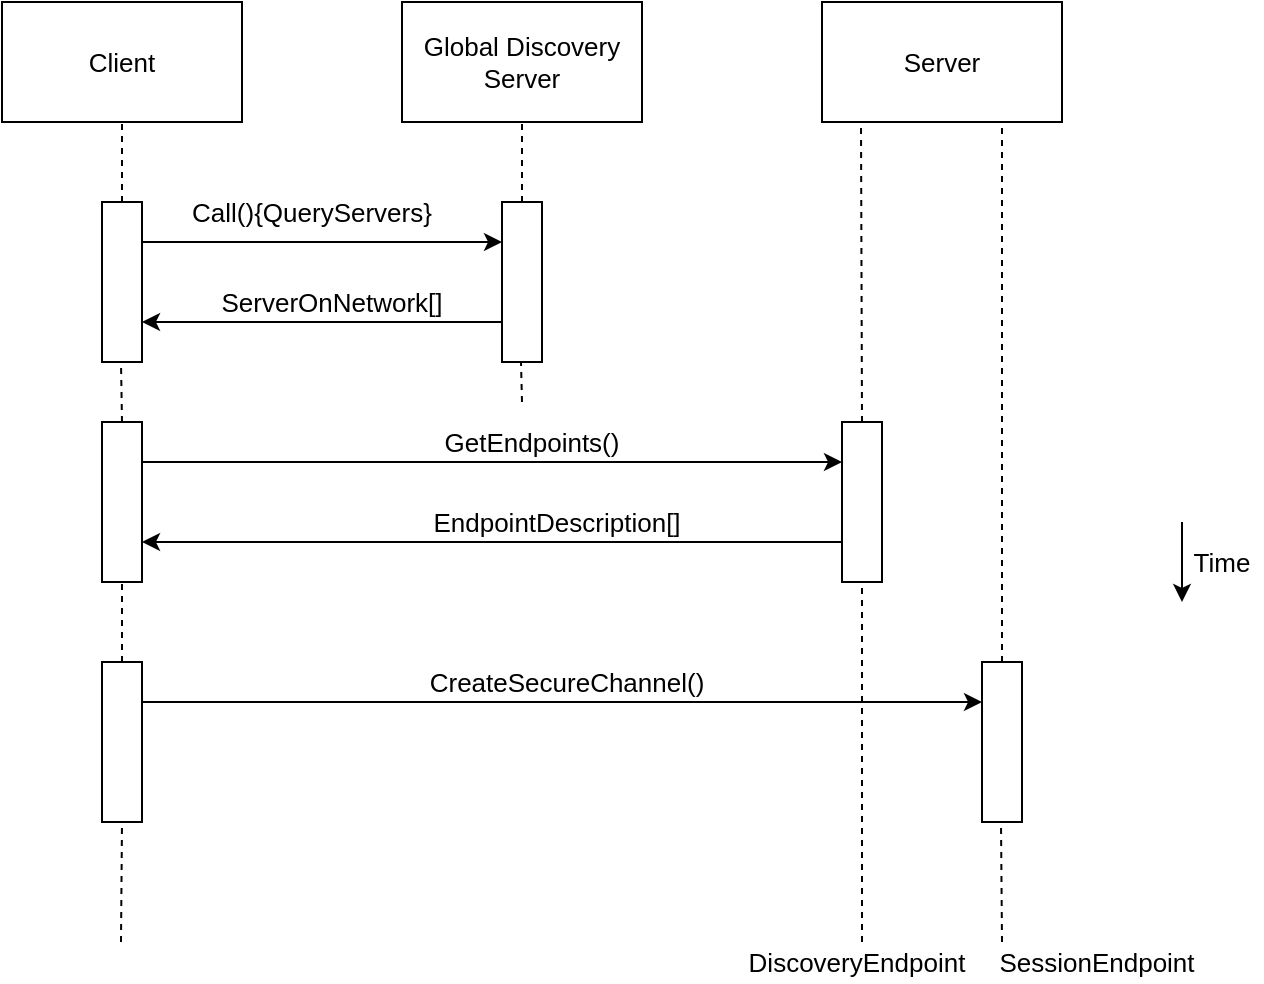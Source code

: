 <mxfile version="14.4.0" type="github"><diagram id="SnMgq4Zq8-Gpj-ylCd2Y" name="Page-1"><mxGraphModel dx="1350" dy="804" grid="1" gridSize="10" guides="1" tooltips="1" connect="1" arrows="1" fold="1" page="1" pageScale="1" pageWidth="850" pageHeight="1100" math="0" shadow="0"><root><mxCell id="0"/><mxCell id="1" parent="0"/><mxCell id="8R2P_5_rhJkpDtF_L-dL-1" value="Client" style="rounded=0;whiteSpace=wrap;html=1;fontSize=13;" vertex="1" parent="1"><mxGeometry x="90" y="180" width="120" height="60" as="geometry"/></mxCell><mxCell id="8R2P_5_rhJkpDtF_L-dL-2" value="Server" style="rounded=0;whiteSpace=wrap;html=1;fontSize=13;" vertex="1" parent="1"><mxGeometry x="500" y="180" width="120" height="60" as="geometry"/></mxCell><mxCell id="8R2P_5_rhJkpDtF_L-dL-3" value="" style="endArrow=none;dashed=1;html=1;entryX=0.5;entryY=1;entryDx=0;entryDy=0;fontSize=13;" edge="1" parent="1" source="8R2P_5_rhJkpDtF_L-dL-25" target="8R2P_5_rhJkpDtF_L-dL-1"><mxGeometry width="50" height="50" relative="1" as="geometry"><mxPoint x="150" y="270" as="sourcePoint"/><mxPoint x="360" y="360" as="targetPoint"/></mxGeometry></mxCell><mxCell id="8R2P_5_rhJkpDtF_L-dL-4" value="" style="rounded=0;whiteSpace=wrap;html=1;fontSize=13;" vertex="1" parent="1"><mxGeometry x="140" y="390" width="20" height="80" as="geometry"/></mxCell><mxCell id="8R2P_5_rhJkpDtF_L-dL-5" value="" style="rounded=0;whiteSpace=wrap;html=1;fontSize=13;" vertex="1" parent="1"><mxGeometry x="510" y="390" width="20" height="80" as="geometry"/></mxCell><mxCell id="8R2P_5_rhJkpDtF_L-dL-6" value="" style="rounded=0;whiteSpace=wrap;html=1;fontSize=13;" vertex="1" parent="1"><mxGeometry x="140" y="510" width="20" height="80" as="geometry"/></mxCell><mxCell id="8R2P_5_rhJkpDtF_L-dL-7" value="" style="rounded=0;whiteSpace=wrap;html=1;fontSize=13;" vertex="1" parent="1"><mxGeometry x="580" y="510" width="20" height="80" as="geometry"/></mxCell><mxCell id="8R2P_5_rhJkpDtF_L-dL-8" value="" style="endArrow=none;dashed=1;html=1;entryX=0.5;entryY=1;entryDx=0;entryDy=0;fontSize=13;exitX=0.5;exitY=0;exitDx=0;exitDy=0;" edge="1" parent="1" source="8R2P_5_rhJkpDtF_L-dL-5"><mxGeometry width="50" height="50" relative="1" as="geometry"><mxPoint x="519.5" y="270" as="sourcePoint"/><mxPoint x="519.5" y="240" as="targetPoint"/></mxGeometry></mxCell><mxCell id="8R2P_5_rhJkpDtF_L-dL-9" value="" style="endArrow=none;dashed=1;html=1;entryX=0.5;entryY=1;entryDx=0;entryDy=0;exitX=0.5;exitY=0;exitDx=0;exitDy=0;fontSize=13;" edge="1" parent="1" source="8R2P_5_rhJkpDtF_L-dL-6" target="8R2P_5_rhJkpDtF_L-dL-4"><mxGeometry width="50" height="50" relative="1" as="geometry"><mxPoint x="160" y="400" as="sourcePoint"/><mxPoint x="160" y="370" as="targetPoint"/></mxGeometry></mxCell><mxCell id="8R2P_5_rhJkpDtF_L-dL-10" value="" style="endArrow=none;dashed=1;html=1;entryX=0.5;entryY=1;entryDx=0;entryDy=0;exitX=0.5;exitY=0;exitDx=0;exitDy=0;fontSize=13;" edge="1" parent="1" target="8R2P_5_rhJkpDtF_L-dL-6"><mxGeometry width="50" height="50" relative="1" as="geometry"><mxPoint x="149.5" y="650" as="sourcePoint"/><mxPoint x="149.5" y="610" as="targetPoint"/></mxGeometry></mxCell><mxCell id="8R2P_5_rhJkpDtF_L-dL-11" value="" style="endArrow=none;dashed=1;html=1;entryX=0.5;entryY=1;entryDx=0;entryDy=0;fontSize=13;" edge="1" parent="1" target="8R2P_5_rhJkpDtF_L-dL-5"><mxGeometry width="50" height="50" relative="1" as="geometry"><mxPoint x="520" y="650" as="sourcePoint"/><mxPoint x="250" y="600" as="targetPoint"/></mxGeometry></mxCell><mxCell id="8R2P_5_rhJkpDtF_L-dL-12" value="" style="endArrow=none;dashed=1;html=1;entryX=0.75;entryY=1;entryDx=0;entryDy=0;exitX=0.5;exitY=0;exitDx=0;exitDy=0;fontSize=13;" edge="1" parent="1" source="8R2P_5_rhJkpDtF_L-dL-7" target="8R2P_5_rhJkpDtF_L-dL-2"><mxGeometry width="50" height="50" relative="1" as="geometry"><mxPoint x="590" y="380" as="sourcePoint"/><mxPoint x="530" y="360" as="targetPoint"/></mxGeometry></mxCell><mxCell id="8R2P_5_rhJkpDtF_L-dL-13" value="" style="endArrow=none;dashed=1;html=1;entryX=0.75;entryY=1;entryDx=0;entryDy=0;fontSize=13;" edge="1" parent="1"><mxGeometry width="50" height="50" relative="1" as="geometry"><mxPoint x="590" y="650" as="sourcePoint"/><mxPoint x="589.5" y="590" as="targetPoint"/></mxGeometry></mxCell><mxCell id="8R2P_5_rhJkpDtF_L-dL-14" value="" style="endArrow=classic;html=1;entryX=0;entryY=0.25;entryDx=0;entryDy=0;fontSize=13;exitX=1;exitY=0.25;exitDx=0;exitDy=0;" edge="1" parent="1" source="8R2P_5_rhJkpDtF_L-dL-4" target="8R2P_5_rhJkpDtF_L-dL-5"><mxGeometry width="50" height="50" relative="1" as="geometry"><mxPoint x="251" y="410" as="sourcePoint"/><mxPoint x="450" y="480" as="targetPoint"/></mxGeometry></mxCell><mxCell id="8R2P_5_rhJkpDtF_L-dL-15" value="" style="endArrow=classic;html=1;entryX=1;entryY=0.75;entryDx=0;entryDy=0;exitX=0;exitY=0.75;exitDx=0;exitDy=0;fontSize=13;" edge="1" parent="1" source="8R2P_5_rhJkpDtF_L-dL-5" target="8R2P_5_rhJkpDtF_L-dL-4"><mxGeometry width="50" height="50" relative="1" as="geometry"><mxPoint x="261" y="420" as="sourcePoint"/><mxPoint x="520" y="420" as="targetPoint"/></mxGeometry></mxCell><mxCell id="8R2P_5_rhJkpDtF_L-dL-16" value="" style="endArrow=classic;html=1;exitX=1;exitY=0.25;exitDx=0;exitDy=0;entryX=0;entryY=0.25;entryDx=0;entryDy=0;fontSize=13;" edge="1" parent="1" source="8R2P_5_rhJkpDtF_L-dL-6" target="8R2P_5_rhJkpDtF_L-dL-7"><mxGeometry width="50" height="50" relative="1" as="geometry"><mxPoint x="400" y="530" as="sourcePoint"/><mxPoint x="450" y="480" as="targetPoint"/></mxGeometry></mxCell><mxCell id="8R2P_5_rhJkpDtF_L-dL-17" value="" style="endArrow=classic;html=1;fontSize=13;" edge="1" parent="1"><mxGeometry width="50" height="50" relative="1" as="geometry"><mxPoint x="680" y="440" as="sourcePoint"/><mxPoint x="680" y="480" as="targetPoint"/></mxGeometry></mxCell><mxCell id="8R2P_5_rhJkpDtF_L-dL-18" value="Time" style="text;html=1;strokeColor=none;fillColor=none;align=center;verticalAlign=middle;whiteSpace=wrap;rounded=0;fontSize=13;" vertex="1" parent="1"><mxGeometry x="680" y="450" width="40" height="20" as="geometry"/></mxCell><mxCell id="8R2P_5_rhJkpDtF_L-dL-19" value="GetEndpoints()" style="text;html=1;strokeColor=none;fillColor=none;align=center;verticalAlign=middle;whiteSpace=wrap;rounded=0;fontSize=13;" vertex="1" parent="1"><mxGeometry x="300" y="390" width="110" height="20" as="geometry"/></mxCell><mxCell id="8R2P_5_rhJkpDtF_L-dL-20" value="EndpointDescription[]" style="text;html=1;strokeColor=none;fillColor=none;align=center;verticalAlign=middle;whiteSpace=wrap;rounded=0;fontSize=13;" vertex="1" parent="1"><mxGeometry x="310" y="430" width="115" height="20" as="geometry"/></mxCell><mxCell id="8R2P_5_rhJkpDtF_L-dL-21" value="CreateSecureChannel()" style="text;html=1;strokeColor=none;fillColor=none;align=center;verticalAlign=middle;whiteSpace=wrap;rounded=0;fontSize=13;" vertex="1" parent="1"><mxGeometry x="315" y="510" width="115" height="20" as="geometry"/></mxCell><mxCell id="8R2P_5_rhJkpDtF_L-dL-22" value="DiscoveryEndpoint" style="text;html=1;strokeColor=none;fillColor=none;align=center;verticalAlign=middle;whiteSpace=wrap;rounded=0;fontSize=13;" vertex="1" parent="1"><mxGeometry x="460" y="650" width="115" height="20" as="geometry"/></mxCell><mxCell id="8R2P_5_rhJkpDtF_L-dL-23" value="SessionEndpoint" style="text;html=1;strokeColor=none;fillColor=none;align=center;verticalAlign=middle;whiteSpace=wrap;rounded=0;fontSize=13;" vertex="1" parent="1"><mxGeometry x="580" y="650" width="115" height="20" as="geometry"/></mxCell><mxCell id="8R2P_5_rhJkpDtF_L-dL-24" value="Global Discovery Server" style="rounded=0;whiteSpace=wrap;html=1;fontSize=13;" vertex="1" parent="1"><mxGeometry x="290" y="180" width="120" height="60" as="geometry"/></mxCell><mxCell id="8R2P_5_rhJkpDtF_L-dL-25" value="" style="rounded=0;whiteSpace=wrap;html=1;fontSize=13;" vertex="1" parent="1"><mxGeometry x="140" y="280" width="20" height="80" as="geometry"/></mxCell><mxCell id="8R2P_5_rhJkpDtF_L-dL-26" value="" style="endArrow=none;dashed=1;html=1;entryX=0.5;entryY=1;entryDx=0;entryDy=0;fontSize=13;" edge="1" parent="1"><mxGeometry width="50" height="50" relative="1" as="geometry"><mxPoint x="150" y="390" as="sourcePoint"/><mxPoint x="149.5" y="360" as="targetPoint"/></mxGeometry></mxCell><mxCell id="8R2P_5_rhJkpDtF_L-dL-27" value="" style="endArrow=none;dashed=1;html=1;entryX=0.5;entryY=1;entryDx=0;entryDy=0;fontSize=13;" edge="1" parent="1" source="8R2P_5_rhJkpDtF_L-dL-28"><mxGeometry width="50" height="50" relative="1" as="geometry"><mxPoint x="350" y="270" as="sourcePoint"/><mxPoint x="350" y="240" as="targetPoint"/></mxGeometry></mxCell><mxCell id="8R2P_5_rhJkpDtF_L-dL-28" value="" style="rounded=0;whiteSpace=wrap;html=1;fontSize=13;" vertex="1" parent="1"><mxGeometry x="340" y="280" width="20" height="80" as="geometry"/></mxCell><mxCell id="8R2P_5_rhJkpDtF_L-dL-29" value="" style="endArrow=none;dashed=1;html=1;entryX=0.5;entryY=1;entryDx=0;entryDy=0;fontSize=13;" edge="1" parent="1"><mxGeometry width="50" height="50" relative="1" as="geometry"><mxPoint x="350" y="380" as="sourcePoint"/><mxPoint x="349.5" y="360" as="targetPoint"/></mxGeometry></mxCell><mxCell id="8R2P_5_rhJkpDtF_L-dL-30" value="" style="endArrow=classic;html=1;fontSize=13;exitX=1;exitY=0.25;exitDx=0;exitDy=0;" edge="1" parent="1"><mxGeometry width="50" height="50" relative="1" as="geometry"><mxPoint x="160" y="300" as="sourcePoint"/><mxPoint x="340" y="300" as="targetPoint"/></mxGeometry></mxCell><mxCell id="8R2P_5_rhJkpDtF_L-dL-31" value="" style="endArrow=classic;html=1;entryX=1;entryY=0.75;entryDx=0;entryDy=0;fontSize=13;" edge="1" parent="1"><mxGeometry width="50" height="50" relative="1" as="geometry"><mxPoint x="340" y="340" as="sourcePoint"/><mxPoint x="160" y="340" as="targetPoint"/></mxGeometry></mxCell><mxCell id="8R2P_5_rhJkpDtF_L-dL-32" value="Call(){QueryServers}" style="text;html=1;strokeColor=none;fillColor=none;align=center;verticalAlign=middle;whiteSpace=wrap;rounded=0;fontSize=13;" vertex="1" parent="1"><mxGeometry x="180" y="270" width="130" height="30" as="geometry"/></mxCell><mxCell id="8R2P_5_rhJkpDtF_L-dL-33" value="ServerOnNetwork[]" style="text;html=1;strokeColor=none;fillColor=none;align=center;verticalAlign=middle;whiteSpace=wrap;rounded=0;fontSize=13;" vertex="1" parent="1"><mxGeometry x="200" y="320" width="110" height="20" as="geometry"/></mxCell></root></mxGraphModel></diagram></mxfile>